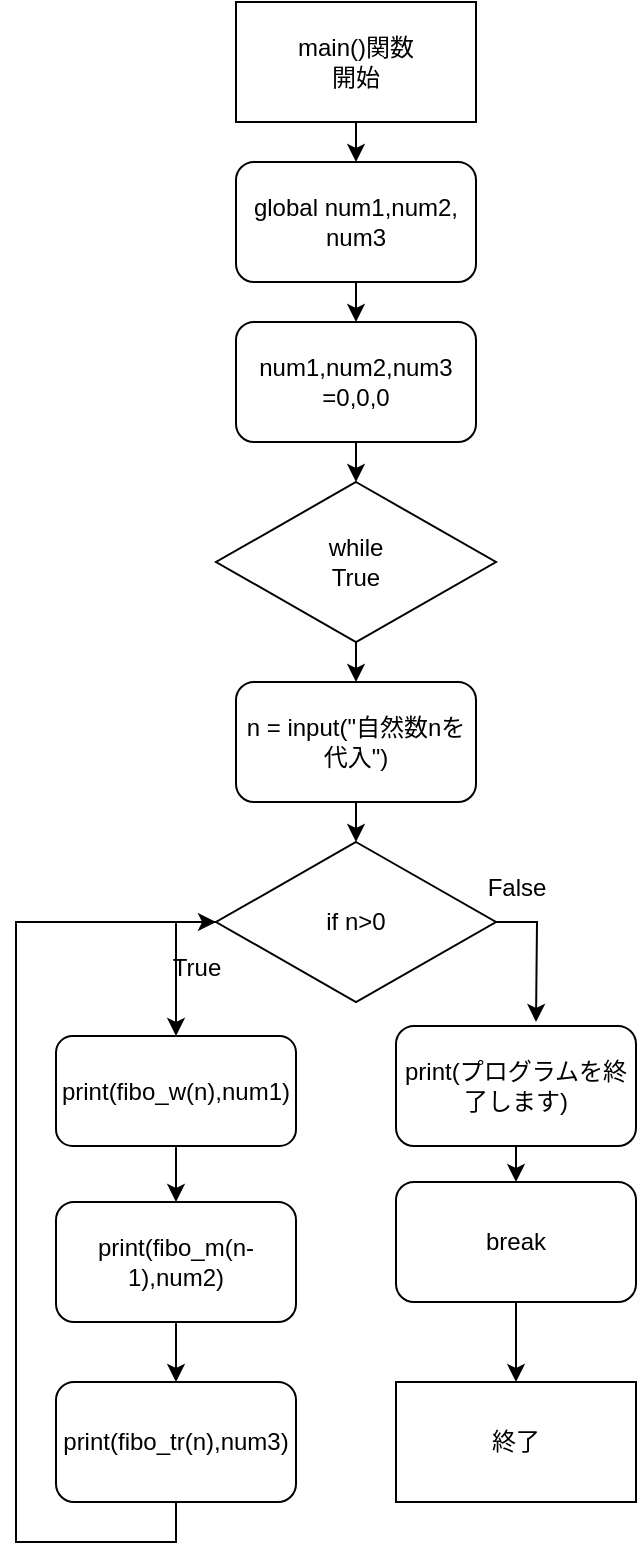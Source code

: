 <mxfile version="24.4.14" type="onedrive">
  <diagram name="ページ1" id="FEpmtLlMkCzD41GohwH6">
    <mxGraphModel grid="1" page="1" gridSize="10" guides="1" tooltips="1" connect="1" arrows="1" fold="1" pageScale="1" pageWidth="827" pageHeight="1169" math="0" shadow="0">
      <root>
        <mxCell id="0" />
        <mxCell id="1" parent="0" />
        <mxCell id="dL7E52IBIlluPHJdIjIh-16" style="edgeStyle=orthogonalEdgeStyle;rounded=0;orthogonalLoop=1;jettySize=auto;html=1;exitX=0.5;exitY=1;exitDx=0;exitDy=0;entryX=0.5;entryY=0;entryDx=0;entryDy=0;" edge="1" parent="1" source="dL7E52IBIlluPHJdIjIh-1" target="dL7E52IBIlluPHJdIjIh-2">
          <mxGeometry relative="1" as="geometry" />
        </mxCell>
        <mxCell id="dL7E52IBIlluPHJdIjIh-1" value="main()関数&lt;div&gt;開始&lt;/div&gt;" style="rounded=0;whiteSpace=wrap;html=1;" vertex="1" parent="1">
          <mxGeometry x="80" y="40" width="120" height="60" as="geometry" />
        </mxCell>
        <mxCell id="dL7E52IBIlluPHJdIjIh-17" style="edgeStyle=orthogonalEdgeStyle;rounded=0;orthogonalLoop=1;jettySize=auto;html=1;exitX=0.5;exitY=1;exitDx=0;exitDy=0;entryX=0.5;entryY=0;entryDx=0;entryDy=0;" edge="1" parent="1" source="dL7E52IBIlluPHJdIjIh-2" target="dL7E52IBIlluPHJdIjIh-3">
          <mxGeometry relative="1" as="geometry" />
        </mxCell>
        <mxCell id="dL7E52IBIlluPHJdIjIh-2" value="global num1,num2,&lt;div&gt;num3&lt;/div&gt;" style="rounded=1;whiteSpace=wrap;html=1;" vertex="1" parent="1">
          <mxGeometry x="80" y="120" width="120" height="60" as="geometry" />
        </mxCell>
        <mxCell id="dL7E52IBIlluPHJdIjIh-18" style="edgeStyle=orthogonalEdgeStyle;rounded=0;orthogonalLoop=1;jettySize=auto;html=1;exitX=0.5;exitY=1;exitDx=0;exitDy=0;entryX=0.5;entryY=0;entryDx=0;entryDy=0;" edge="1" parent="1" source="dL7E52IBIlluPHJdIjIh-3" target="dL7E52IBIlluPHJdIjIh-5">
          <mxGeometry relative="1" as="geometry" />
        </mxCell>
        <mxCell id="dL7E52IBIlluPHJdIjIh-3" value="num1,num2,num3&lt;div&gt;=&lt;span style=&quot;background-color: initial;&quot;&gt;0,0,0&lt;/span&gt;&lt;/div&gt;" style="rounded=1;whiteSpace=wrap;html=1;" vertex="1" parent="1">
          <mxGeometry x="80" y="200" width="120" height="60" as="geometry" />
        </mxCell>
        <mxCell id="dL7E52IBIlluPHJdIjIh-19" style="edgeStyle=orthogonalEdgeStyle;rounded=0;orthogonalLoop=1;jettySize=auto;html=1;exitX=0.5;exitY=1;exitDx=0;exitDy=0;entryX=0.5;entryY=0;entryDx=0;entryDy=0;" edge="1" parent="1" source="dL7E52IBIlluPHJdIjIh-5" target="dL7E52IBIlluPHJdIjIh-6">
          <mxGeometry relative="1" as="geometry" />
        </mxCell>
        <mxCell id="dL7E52IBIlluPHJdIjIh-5" value="while&lt;div&gt;True&lt;/div&gt;" style="rhombus;whiteSpace=wrap;html=1;" vertex="1" parent="1">
          <mxGeometry x="70" y="280" width="140" height="80" as="geometry" />
        </mxCell>
        <mxCell id="dL7E52IBIlluPHJdIjIh-20" style="edgeStyle=orthogonalEdgeStyle;rounded=0;orthogonalLoop=1;jettySize=auto;html=1;exitX=0.5;exitY=1;exitDx=0;exitDy=0;entryX=0.5;entryY=0;entryDx=0;entryDy=0;" edge="1" parent="1" source="dL7E52IBIlluPHJdIjIh-6" target="dL7E52IBIlluPHJdIjIh-8">
          <mxGeometry relative="1" as="geometry" />
        </mxCell>
        <mxCell id="dL7E52IBIlluPHJdIjIh-6" value="n = input(&quot;自然数nを代入&quot;)" style="rounded=1;whiteSpace=wrap;html=1;" vertex="1" parent="1">
          <mxGeometry x="80" y="380" width="120" height="60" as="geometry" />
        </mxCell>
        <mxCell id="dL7E52IBIlluPHJdIjIh-21" style="edgeStyle=orthogonalEdgeStyle;rounded=0;orthogonalLoop=1;jettySize=auto;html=1;exitX=0;exitY=0.5;exitDx=0;exitDy=0;entryX=0.5;entryY=0;entryDx=0;entryDy=0;" edge="1" parent="1" source="dL7E52IBIlluPHJdIjIh-8" target="dL7E52IBIlluPHJdIjIh-10">
          <mxGeometry relative="1" as="geometry" />
        </mxCell>
        <mxCell id="dL7E52IBIlluPHJdIjIh-23" style="edgeStyle=orthogonalEdgeStyle;rounded=0;orthogonalLoop=1;jettySize=auto;html=1;" edge="1" parent="1" source="dL7E52IBIlluPHJdIjIh-8">
          <mxGeometry relative="1" as="geometry">
            <mxPoint x="230" y="550" as="targetPoint" />
          </mxGeometry>
        </mxCell>
        <mxCell id="dL7E52IBIlluPHJdIjIh-8" value="if n&amp;gt;0" style="rhombus;whiteSpace=wrap;html=1;" vertex="1" parent="1">
          <mxGeometry x="70" y="460" width="140" height="80" as="geometry" />
        </mxCell>
        <mxCell id="dL7E52IBIlluPHJdIjIh-22" style="edgeStyle=orthogonalEdgeStyle;rounded=0;orthogonalLoop=1;jettySize=auto;html=1;exitX=0.5;exitY=1;exitDx=0;exitDy=0;" edge="1" parent="1" source="dL7E52IBIlluPHJdIjIh-10" target="dL7E52IBIlluPHJdIjIh-11">
          <mxGeometry relative="1" as="geometry">
            <mxPoint x="50" y="620" as="targetPoint" />
          </mxGeometry>
        </mxCell>
        <mxCell id="dL7E52IBIlluPHJdIjIh-10" value="print(fibo_w(n),num1)" style="rounded=1;whiteSpace=wrap;html=1;" vertex="1" parent="1">
          <mxGeometry x="-10" y="557" width="120" height="55" as="geometry" />
        </mxCell>
        <mxCell id="dL7E52IBIlluPHJdIjIh-26" style="edgeStyle=orthogonalEdgeStyle;rounded=0;orthogonalLoop=1;jettySize=auto;html=1;exitX=0.5;exitY=1;exitDx=0;exitDy=0;entryX=0.5;entryY=0;entryDx=0;entryDy=0;" edge="1" parent="1" source="dL7E52IBIlluPHJdIjIh-11" target="dL7E52IBIlluPHJdIjIh-12">
          <mxGeometry relative="1" as="geometry" />
        </mxCell>
        <mxCell id="dL7E52IBIlluPHJdIjIh-11" value="print(fibo_m(n-1),num2)" style="rounded=1;whiteSpace=wrap;html=1;" vertex="1" parent="1">
          <mxGeometry x="-10" y="640" width="120" height="60" as="geometry" />
        </mxCell>
        <mxCell id="dL7E52IBIlluPHJdIjIh-27" style="edgeStyle=orthogonalEdgeStyle;rounded=0;orthogonalLoop=1;jettySize=auto;html=1;exitX=0.5;exitY=1;exitDx=0;exitDy=0;entryX=0;entryY=0.5;entryDx=0;entryDy=0;" edge="1" parent="1" source="dL7E52IBIlluPHJdIjIh-12" target="dL7E52IBIlluPHJdIjIh-8">
          <mxGeometry relative="1" as="geometry">
            <Array as="points">
              <mxPoint x="50" y="810" />
              <mxPoint x="-30" y="810" />
              <mxPoint x="-30" y="500" />
            </Array>
          </mxGeometry>
        </mxCell>
        <mxCell id="dL7E52IBIlluPHJdIjIh-12" value="print(fibo_tr(n),num3)" style="rounded=1;whiteSpace=wrap;html=1;" vertex="1" parent="1">
          <mxGeometry x="-10" y="730" width="120" height="60" as="geometry" />
        </mxCell>
        <mxCell id="dL7E52IBIlluPHJdIjIh-24" style="edgeStyle=orthogonalEdgeStyle;rounded=0;orthogonalLoop=1;jettySize=auto;html=1;exitX=0.5;exitY=1;exitDx=0;exitDy=0;entryX=0.5;entryY=0;entryDx=0;entryDy=0;" edge="1" parent="1" source="dL7E52IBIlluPHJdIjIh-13" target="dL7E52IBIlluPHJdIjIh-14">
          <mxGeometry relative="1" as="geometry" />
        </mxCell>
        <mxCell id="dL7E52IBIlluPHJdIjIh-13" value="print(プログラムを終了します)" style="rounded=1;whiteSpace=wrap;html=1;" vertex="1" parent="1">
          <mxGeometry x="160" y="552" width="120" height="60" as="geometry" />
        </mxCell>
        <mxCell id="dL7E52IBIlluPHJdIjIh-25" style="edgeStyle=orthogonalEdgeStyle;rounded=0;orthogonalLoop=1;jettySize=auto;html=1;exitX=0.5;exitY=1;exitDx=0;exitDy=0;entryX=0.5;entryY=0;entryDx=0;entryDy=0;" edge="1" parent="1" source="dL7E52IBIlluPHJdIjIh-14" target="dL7E52IBIlluPHJdIjIh-15">
          <mxGeometry relative="1" as="geometry" />
        </mxCell>
        <mxCell id="dL7E52IBIlluPHJdIjIh-14" value="break" style="rounded=1;whiteSpace=wrap;html=1;" vertex="1" parent="1">
          <mxGeometry x="160" y="630" width="120" height="60" as="geometry" />
        </mxCell>
        <mxCell id="dL7E52IBIlluPHJdIjIh-15" value="終了" style="rounded=0;whiteSpace=wrap;html=1;" vertex="1" parent="1">
          <mxGeometry x="160" y="730" width="120" height="60" as="geometry" />
        </mxCell>
        <mxCell id="dL7E52IBIlluPHJdIjIh-29" value="False" style="text;html=1;align=center;verticalAlign=middle;resizable=0;points=[];autosize=1;strokeColor=none;fillColor=none;" vertex="1" parent="1">
          <mxGeometry x="195" y="468" width="50" height="30" as="geometry" />
        </mxCell>
        <mxCell id="dL7E52IBIlluPHJdIjIh-30" value="True" style="text;html=1;align=center;verticalAlign=middle;resizable=0;points=[];autosize=1;strokeColor=none;fillColor=none;" vertex="1" parent="1">
          <mxGeometry x="35" y="508" width="50" height="30" as="geometry" />
        </mxCell>
      </root>
    </mxGraphModel>
  </diagram>
</mxfile>

